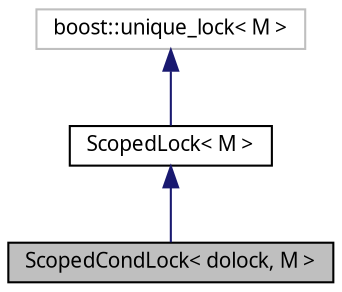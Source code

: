 digraph "ScopedCondLock&lt; dolock, M &gt;"
{
  edge [fontname="Sans",fontsize="10",labelfontname="Sans",labelfontsize="10"];
  node [fontname="Sans",fontsize="10",shape=record];
  Node0 [label="ScopedCondLock\< dolock, M \>",height=0.2,width=0.4,color="black", fillcolor="grey75", style="filled", fontcolor="black"];
  Node1 -> Node0 [dir="back",color="midnightblue",fontsize="10",style="solid",fontname="Sans"];
  Node1 [label="ScopedLock\< M \>",height=0.2,width=0.4,color="black", fillcolor="white", style="filled",URL="$df/d6f/classScopedLock.html"];
  Node2 -> Node1 [dir="back",color="midnightblue",fontsize="10",style="solid",fontname="Sans"];
  Node2 [label="boost::unique_lock\< M \>",height=0.2,width=0.4,color="grey75", fillcolor="white", style="filled"];
}
